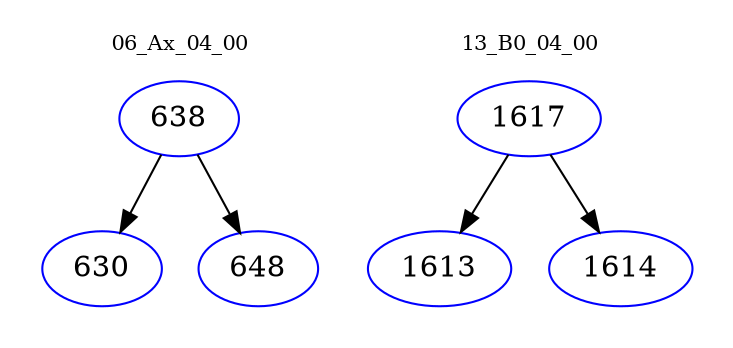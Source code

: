 digraph{
subgraph cluster_0 {
color = white
label = "06_Ax_04_00";
fontsize=10;
T0_638 [label="638", color="blue"]
T0_638 -> T0_630 [color="black"]
T0_630 [label="630", color="blue"]
T0_638 -> T0_648 [color="black"]
T0_648 [label="648", color="blue"]
}
subgraph cluster_1 {
color = white
label = "13_B0_04_00";
fontsize=10;
T1_1617 [label="1617", color="blue"]
T1_1617 -> T1_1613 [color="black"]
T1_1613 [label="1613", color="blue"]
T1_1617 -> T1_1614 [color="black"]
T1_1614 [label="1614", color="blue"]
}
}

